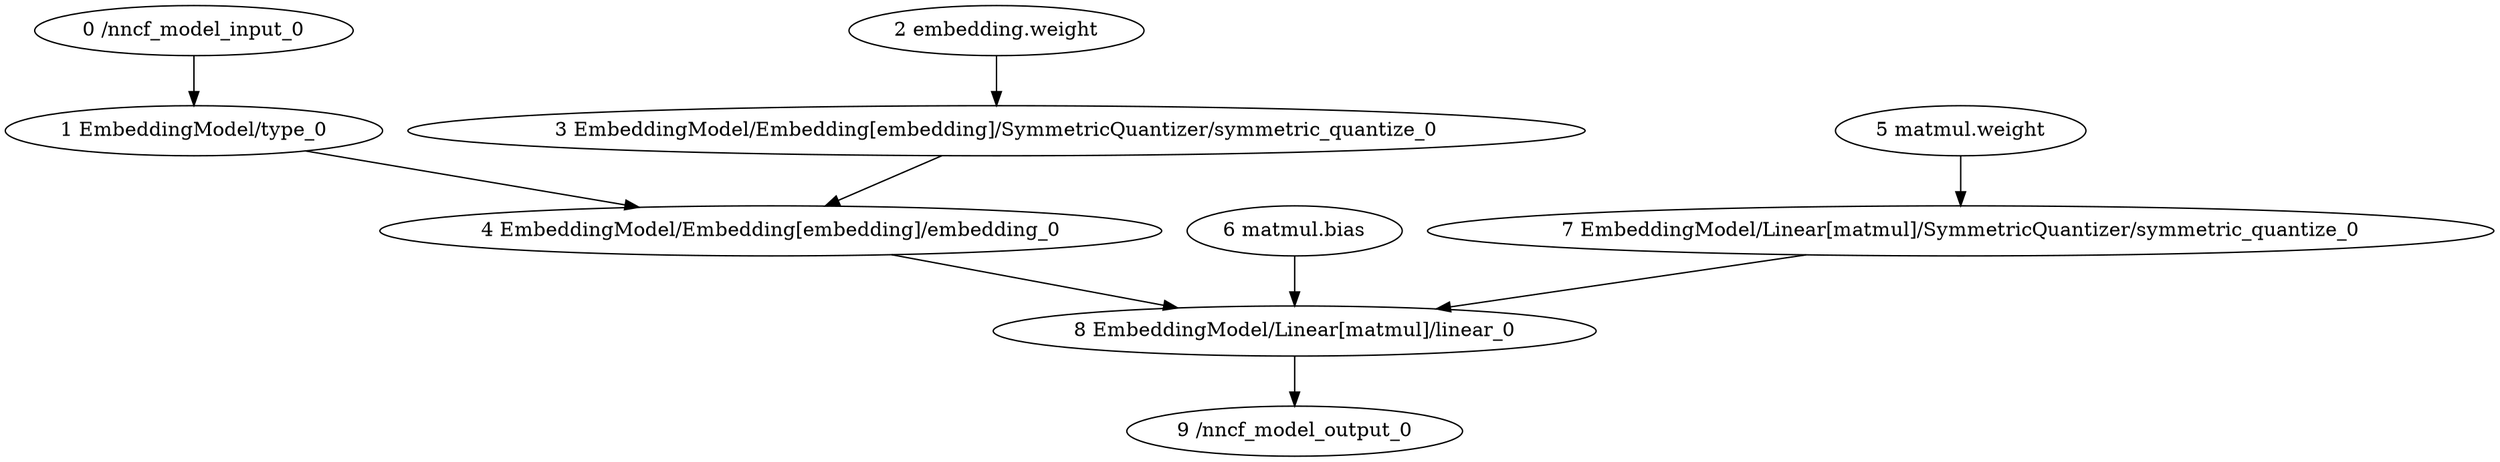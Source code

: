strict digraph  {
"0 /nncf_model_input_0" [id=0, type=nncf_model_input];
"1 EmbeddingModel/type_0" [id=1, type=type];
"2 embedding.weight" [id=2, type=nncf_model_const];
"3 EmbeddingModel/Embedding[embedding]/SymmetricQuantizer/symmetric_quantize_0" [id=3, type=symmetric_quantize];
"4 EmbeddingModel/Embedding[embedding]/embedding_0" [id=4, type=embedding];
"5 matmul.weight" [id=5, type=nncf_model_const];
"6 matmul.bias" [id=6, type=nncf_model_const];
"7 EmbeddingModel/Linear[matmul]/SymmetricQuantizer/symmetric_quantize_0" [id=7, type=symmetric_quantize];
"8 EmbeddingModel/Linear[matmul]/linear_0" [id=8, type=linear];
"9 /nncf_model_output_0" [id=9, type=nncf_model_output];
"0 /nncf_model_input_0" -> "1 EmbeddingModel/type_0";
"1 EmbeddingModel/type_0" -> "4 EmbeddingModel/Embedding[embedding]/embedding_0";
"2 embedding.weight" -> "3 EmbeddingModel/Embedding[embedding]/SymmetricQuantizer/symmetric_quantize_0";
"3 EmbeddingModel/Embedding[embedding]/SymmetricQuantizer/symmetric_quantize_0" -> "4 EmbeddingModel/Embedding[embedding]/embedding_0";
"4 EmbeddingModel/Embedding[embedding]/embedding_0" -> "8 EmbeddingModel/Linear[matmul]/linear_0";
"5 matmul.weight" -> "7 EmbeddingModel/Linear[matmul]/SymmetricQuantizer/symmetric_quantize_0";
"6 matmul.bias" -> "8 EmbeddingModel/Linear[matmul]/linear_0";
"7 EmbeddingModel/Linear[matmul]/SymmetricQuantizer/symmetric_quantize_0" -> "8 EmbeddingModel/Linear[matmul]/linear_0";
"8 EmbeddingModel/Linear[matmul]/linear_0" -> "9 /nncf_model_output_0";
}
